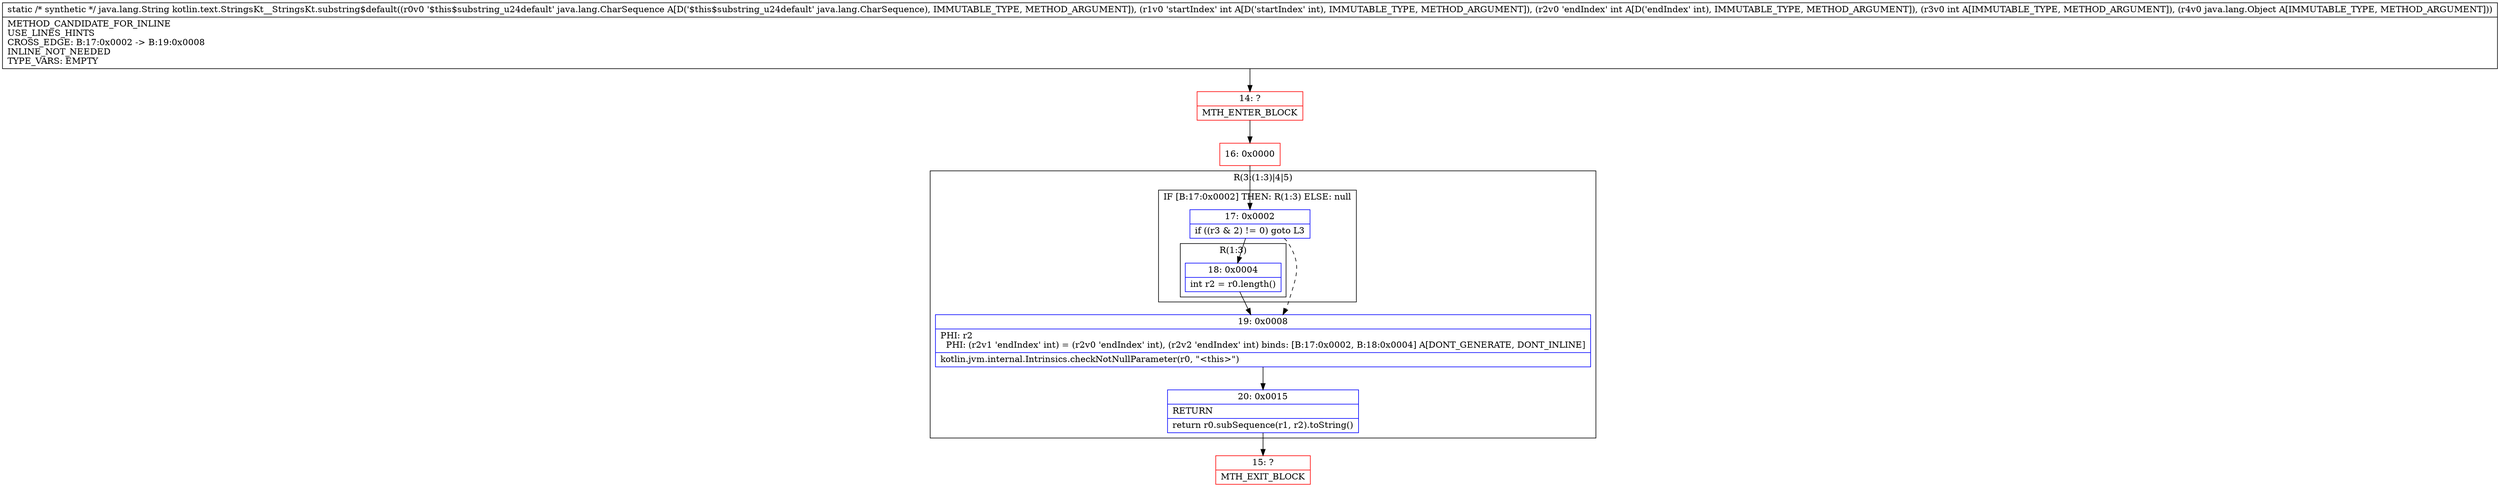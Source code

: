 digraph "CFG forkotlin.text.StringsKt__StringsKt.substring$default(Ljava\/lang\/CharSequence;IIILjava\/lang\/Object;)Ljava\/lang\/String;" {
subgraph cluster_Region_1780368782 {
label = "R(3:(1:3)|4|5)";
node [shape=record,color=blue];
subgraph cluster_IfRegion_2037972834 {
label = "IF [B:17:0x0002] THEN: R(1:3) ELSE: null";
node [shape=record,color=blue];
Node_17 [shape=record,label="{17\:\ 0x0002|if ((r3 & 2) != 0) goto L3\l}"];
subgraph cluster_Region_1772623247 {
label = "R(1:3)";
node [shape=record,color=blue];
Node_18 [shape=record,label="{18\:\ 0x0004|int r2 = r0.length()\l}"];
}
}
Node_19 [shape=record,label="{19\:\ 0x0008|PHI: r2 \l  PHI: (r2v1 'endIndex' int) = (r2v0 'endIndex' int), (r2v2 'endIndex' int) binds: [B:17:0x0002, B:18:0x0004] A[DONT_GENERATE, DONT_INLINE]\l|kotlin.jvm.internal.Intrinsics.checkNotNullParameter(r0, \"\<this\>\")\l}"];
Node_20 [shape=record,label="{20\:\ 0x0015|RETURN\l|return r0.subSequence(r1, r2).toString()\l}"];
}
Node_14 [shape=record,color=red,label="{14\:\ ?|MTH_ENTER_BLOCK\l}"];
Node_16 [shape=record,color=red,label="{16\:\ 0x0000}"];
Node_15 [shape=record,color=red,label="{15\:\ ?|MTH_EXIT_BLOCK\l}"];
MethodNode[shape=record,label="{static \/* synthetic *\/ java.lang.String kotlin.text.StringsKt__StringsKt.substring$default((r0v0 '$this$substring_u24default' java.lang.CharSequence A[D('$this$substring_u24default' java.lang.CharSequence), IMMUTABLE_TYPE, METHOD_ARGUMENT]), (r1v0 'startIndex' int A[D('startIndex' int), IMMUTABLE_TYPE, METHOD_ARGUMENT]), (r2v0 'endIndex' int A[D('endIndex' int), IMMUTABLE_TYPE, METHOD_ARGUMENT]), (r3v0 int A[IMMUTABLE_TYPE, METHOD_ARGUMENT]), (r4v0 java.lang.Object A[IMMUTABLE_TYPE, METHOD_ARGUMENT]))  | METHOD_CANDIDATE_FOR_INLINE\lUSE_LINES_HINTS\lCROSS_EDGE: B:17:0x0002 \-\> B:19:0x0008\lINLINE_NOT_NEEDED\lTYPE_VARS: EMPTY\l}"];
MethodNode -> Node_14;Node_17 -> Node_18;
Node_17 -> Node_19[style=dashed];
Node_18 -> Node_19;
Node_19 -> Node_20;
Node_20 -> Node_15;
Node_14 -> Node_16;
Node_16 -> Node_17;
}

